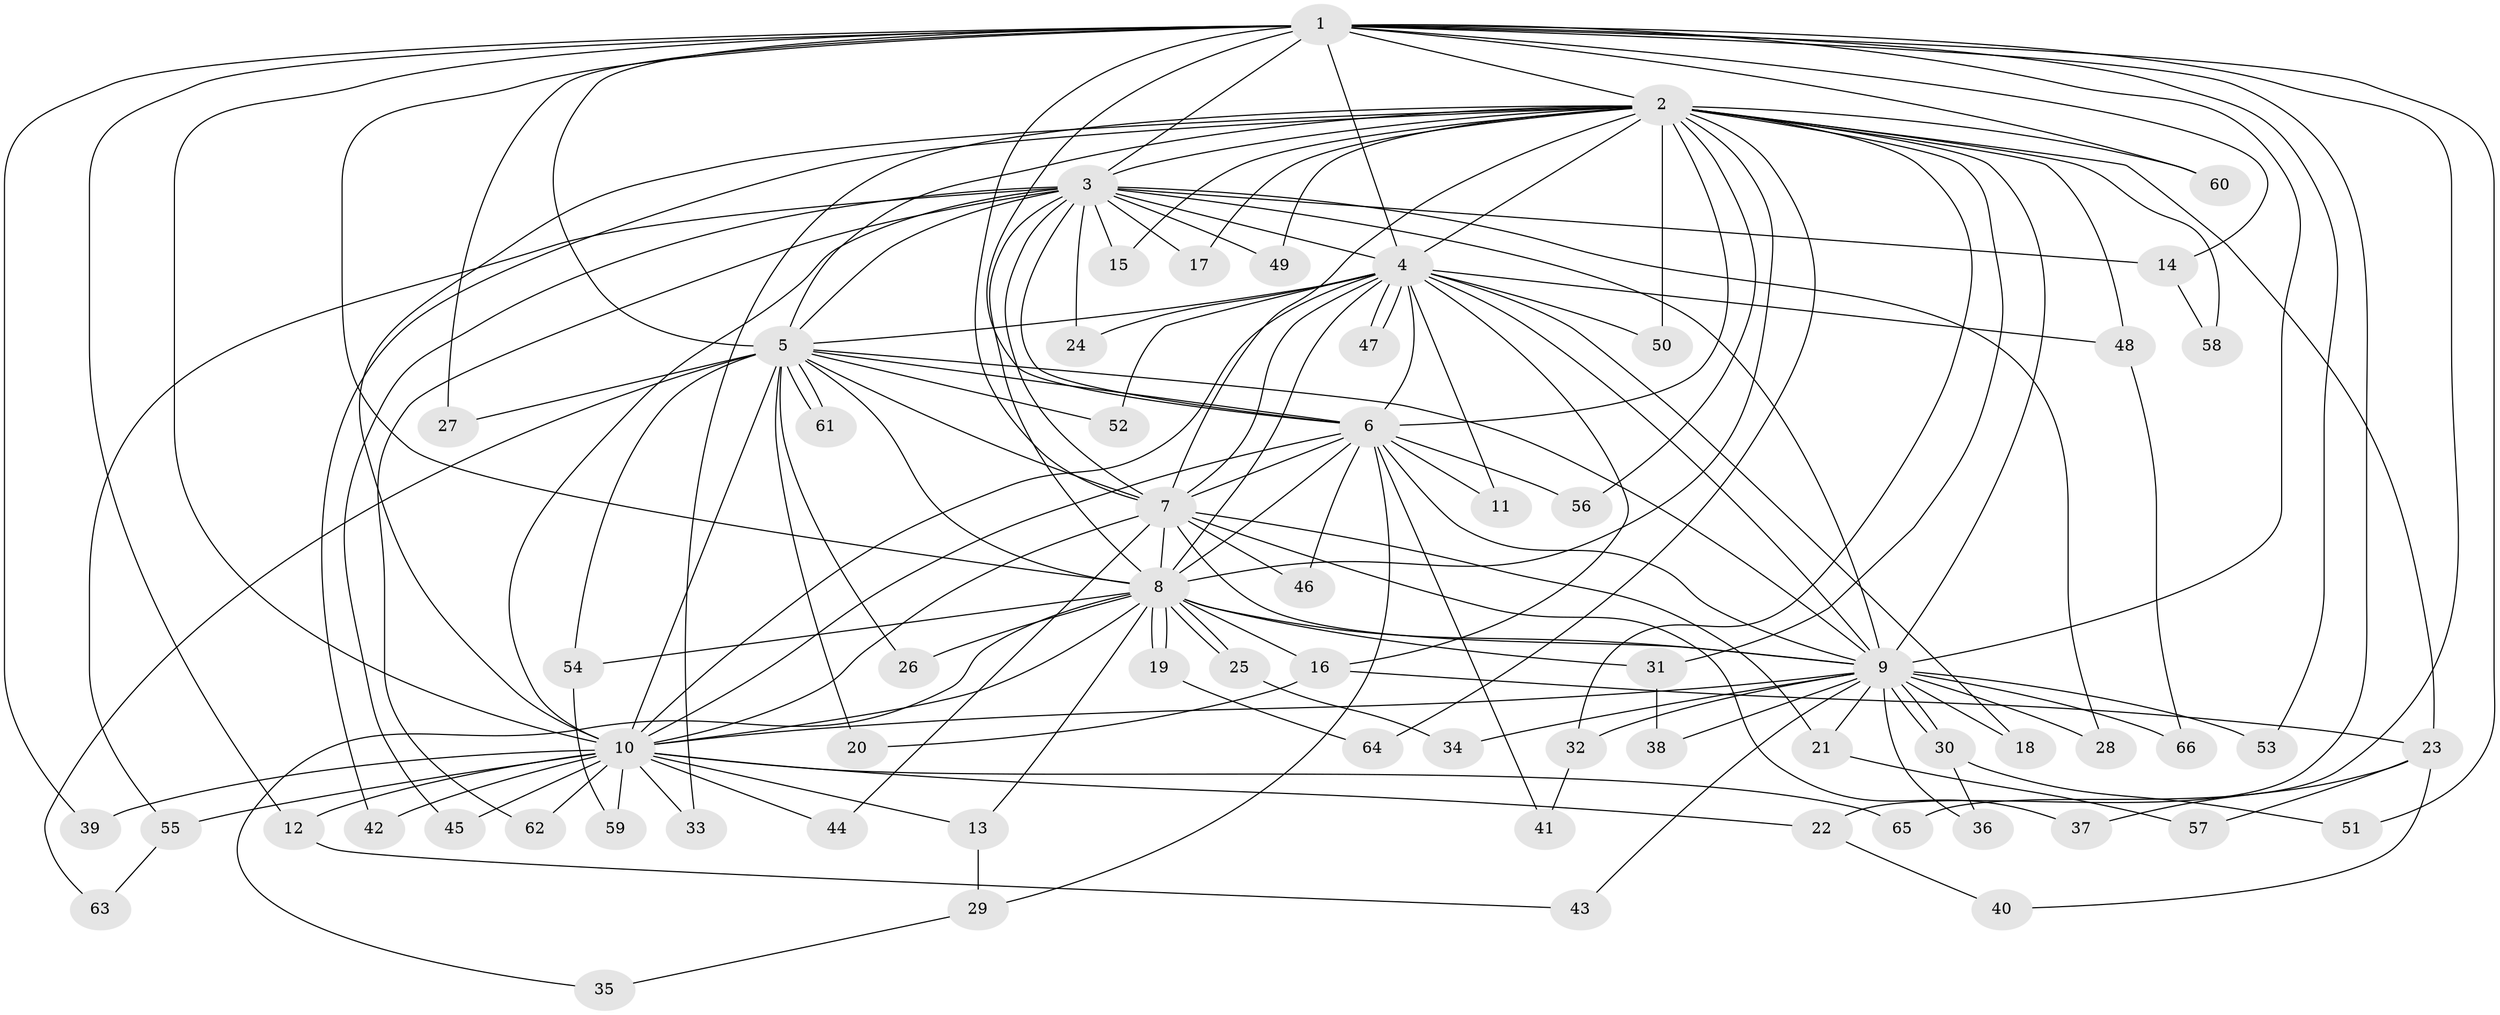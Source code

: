 // coarse degree distribution, {16: 0.04, 21: 0.02, 19: 0.04, 14: 0.02, 17: 0.04, 2: 0.56, 3: 0.24, 4: 0.02, 5: 0.02}
// Generated by graph-tools (version 1.1) at 2025/41/03/06/25 10:41:37]
// undirected, 66 vertices, 157 edges
graph export_dot {
graph [start="1"]
  node [color=gray90,style=filled];
  1;
  2;
  3;
  4;
  5;
  6;
  7;
  8;
  9;
  10;
  11;
  12;
  13;
  14;
  15;
  16;
  17;
  18;
  19;
  20;
  21;
  22;
  23;
  24;
  25;
  26;
  27;
  28;
  29;
  30;
  31;
  32;
  33;
  34;
  35;
  36;
  37;
  38;
  39;
  40;
  41;
  42;
  43;
  44;
  45;
  46;
  47;
  48;
  49;
  50;
  51;
  52;
  53;
  54;
  55;
  56;
  57;
  58;
  59;
  60;
  61;
  62;
  63;
  64;
  65;
  66;
  1 -- 2;
  1 -- 3;
  1 -- 4;
  1 -- 5;
  1 -- 6;
  1 -- 7;
  1 -- 8;
  1 -- 9;
  1 -- 10;
  1 -- 12;
  1 -- 14;
  1 -- 22;
  1 -- 27;
  1 -- 39;
  1 -- 51;
  1 -- 53;
  1 -- 60;
  1 -- 65;
  2 -- 3;
  2 -- 4;
  2 -- 5;
  2 -- 6;
  2 -- 7;
  2 -- 8;
  2 -- 9;
  2 -- 10;
  2 -- 15;
  2 -- 17;
  2 -- 23;
  2 -- 31;
  2 -- 32;
  2 -- 33;
  2 -- 42;
  2 -- 48;
  2 -- 49;
  2 -- 50;
  2 -- 56;
  2 -- 58;
  2 -- 60;
  2 -- 64;
  3 -- 4;
  3 -- 5;
  3 -- 6;
  3 -- 7;
  3 -- 8;
  3 -- 9;
  3 -- 10;
  3 -- 14;
  3 -- 15;
  3 -- 17;
  3 -- 24;
  3 -- 28;
  3 -- 45;
  3 -- 49;
  3 -- 55;
  3 -- 62;
  4 -- 5;
  4 -- 6;
  4 -- 7;
  4 -- 8;
  4 -- 9;
  4 -- 10;
  4 -- 11;
  4 -- 16;
  4 -- 18;
  4 -- 24;
  4 -- 47;
  4 -- 47;
  4 -- 48;
  4 -- 50;
  4 -- 52;
  5 -- 6;
  5 -- 7;
  5 -- 8;
  5 -- 9;
  5 -- 10;
  5 -- 20;
  5 -- 26;
  5 -- 27;
  5 -- 52;
  5 -- 54;
  5 -- 61;
  5 -- 61;
  5 -- 63;
  6 -- 7;
  6 -- 8;
  6 -- 9;
  6 -- 10;
  6 -- 11;
  6 -- 29;
  6 -- 41;
  6 -- 46;
  6 -- 56;
  7 -- 8;
  7 -- 9;
  7 -- 10;
  7 -- 21;
  7 -- 37;
  7 -- 44;
  7 -- 46;
  8 -- 9;
  8 -- 10;
  8 -- 13;
  8 -- 16;
  8 -- 19;
  8 -- 19;
  8 -- 25;
  8 -- 25;
  8 -- 26;
  8 -- 31;
  8 -- 35;
  8 -- 54;
  9 -- 10;
  9 -- 18;
  9 -- 21;
  9 -- 28;
  9 -- 30;
  9 -- 30;
  9 -- 32;
  9 -- 34;
  9 -- 36;
  9 -- 38;
  9 -- 43;
  9 -- 53;
  9 -- 66;
  10 -- 12;
  10 -- 13;
  10 -- 22;
  10 -- 33;
  10 -- 39;
  10 -- 42;
  10 -- 44;
  10 -- 45;
  10 -- 55;
  10 -- 59;
  10 -- 62;
  10 -- 65;
  12 -- 43;
  13 -- 29;
  14 -- 58;
  16 -- 20;
  16 -- 23;
  19 -- 64;
  21 -- 57;
  22 -- 40;
  23 -- 37;
  23 -- 40;
  23 -- 57;
  25 -- 34;
  29 -- 35;
  30 -- 36;
  30 -- 51;
  31 -- 38;
  32 -- 41;
  48 -- 66;
  54 -- 59;
  55 -- 63;
}
